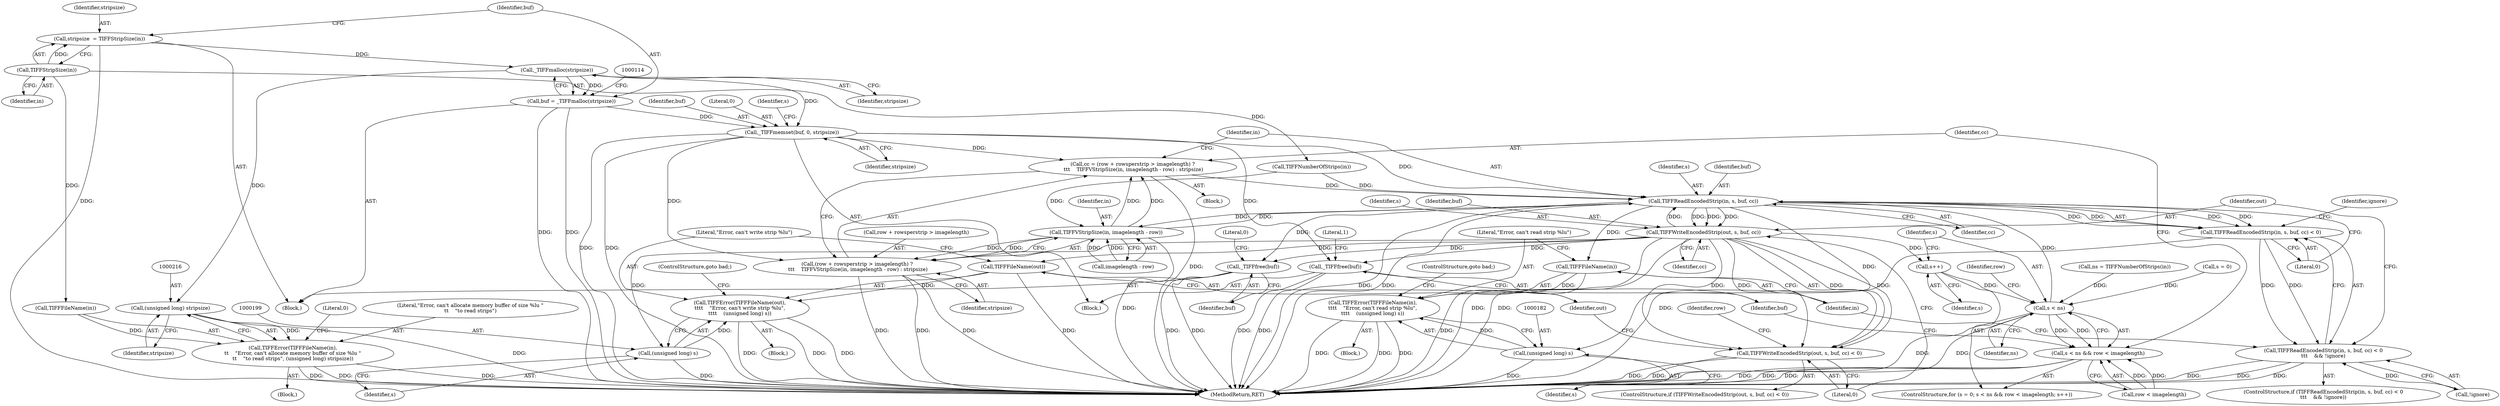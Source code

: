 digraph "0_libtiff_5397a417e61258c69209904e652a1f409ec3b9df@API" {
"1000111" [label="(Call,_TIFFmalloc(stripsize))"];
"1000104" [label="(Call,stripsize  = TIFFStripSize(in))"];
"1000106" [label="(Call,TIFFStripSize(in))"];
"1000109" [label="(Call,buf = _TIFFmalloc(stripsize))"];
"1000132" [label="(Call,_TIFFmemset(buf, 0, stripsize))"];
"1000151" [label="(Call,cc = (row + rowsperstrip > imagelength) ?\n \t\t\t    TIFFVStripSize(in, imagelength - row) : stripsize)"];
"1000168" [label="(Call,TIFFReadEncodedStrip(in, s, buf, cc))"];
"1000159" [label="(Call,TIFFVStripSize(in, imagelength - row))"];
"1000153" [label="(Call,(row + rowsperstrip > imagelength) ?\n \t\t\t    TIFFVStripSize(in, imagelength - row) : stripsize)"];
"1000167" [label="(Call,TIFFReadEncodedStrip(in, s, buf, cc) < 0)"];
"1000166" [label="(Call,TIFFReadEncodedStrip(in, s, buf, cc) < 0\n\t\t\t    && !ignore)"];
"1000178" [label="(Call,TIFFFileName(in))"];
"1000177" [label="(Call,TIFFError(TIFFFileName(in),\n\t\t\t\t    \"Error, can't read strip %lu\",\n\t\t\t\t    (unsigned long) s))"];
"1000181" [label="(Call,(unsigned long) s)"];
"1000187" [label="(Call,TIFFWriteEncodedStrip(out, s, buf, cc))"];
"1000147" [label="(Call,s++)"];
"1000141" [label="(Call,s < ns)"];
"1000140" [label="(Call,s < ns && row < imagelength)"];
"1000186" [label="(Call,TIFFWriteEncodedStrip(out, s, buf, cc) < 0)"];
"1000195" [label="(Call,TIFFFileName(out))"];
"1000194" [label="(Call,TIFFError(TIFFFileName(out),\n\t\t\t\t    \"Error, can't write strip %lu\",\n\t\t\t\t    (unsigned long) s))"];
"1000198" [label="(Call,(unsigned long) s)"];
"1000205" [label="(Call,_TIFFfree(buf))"];
"1000221" [label="(Call,_TIFFfree(buf))"];
"1000215" [label="(Call,(unsigned long) stripsize)"];
"1000211" [label="(Call,TIFFError(TIFFFileName(in),\n\t\t    \"Error, can't allocate memory buffer of size %lu \"\n\t\t    \"to read strips\", (unsigned long) stripsize))"];
"1000224" [label="(Literal,0)"];
"1000133" [label="(Identifier,buf)"];
"1000124" [label="(Call,ns = TIFFNumberOfStrips(in))"];
"1000177" [label="(Call,TIFFError(TIFFFileName(in),\n\t\t\t\t    \"Error, can't read strip %lu\",\n\t\t\t\t    (unsigned long) s))"];
"1000137" [label="(Call,s = 0)"];
"1000134" [label="(Literal,0)"];
"1000203" [label="(Identifier,row)"];
"1000166" [label="(Call,TIFFReadEncodedStrip(in, s, buf, cc) < 0\n\t\t\t    && !ignore)"];
"1000187" [label="(Call,TIFFWriteEncodedStrip(out, s, buf, cc))"];
"1000183" [label="(Identifier,s)"];
"1000201" [label="(ControlStructure,goto bad;)"];
"1000135" [label="(Identifier,stripsize)"];
"1000175" [label="(Identifier,ignore)"];
"1000180" [label="(Literal,\"Error, can't read strip %lu\")"];
"1000109" [label="(Call,buf = _TIFFmalloc(stripsize))"];
"1000132" [label="(Call,_TIFFmemset(buf, 0, stripsize))"];
"1000225" [label="(MethodReturn,RET)"];
"1000188" [label="(Identifier,out)"];
"1000172" [label="(Identifier,cc)"];
"1000179" [label="(Identifier,in)"];
"1000181" [label="(Call,(unsigned long) s)"];
"1000222" [label="(Identifier,buf)"];
"1000185" [label="(ControlStructure,if (TIFFWriteEncodedStrip(out, s, buf, cc) < 0))"];
"1000165" [label="(ControlStructure,if (TIFFReadEncodedStrip(in, s, buf, cc) < 0\n\t\t\t    && !ignore))"];
"1000173" [label="(Literal,0)"];
"1000194" [label="(Call,TIFFError(TIFFFileName(out),\n\t\t\t\t    \"Error, can't write strip %lu\",\n\t\t\t\t    (unsigned long) s))"];
"1000168" [label="(Call,TIFFReadEncodedStrip(in, s, buf, cc))"];
"1000152" [label="(Identifier,cc)"];
"1000212" [label="(Call,TIFFFileName(in))"];
"1000159" [label="(Call,TIFFVStripSize(in, imagelength - row))"];
"1000191" [label="(Identifier,cc)"];
"1000198" [label="(Call,(unsigned long) s)"];
"1000140" [label="(Call,s < ns && row < imagelength)"];
"1000105" [label="(Identifier,stripsize)"];
"1000217" [label="(Identifier,stripsize)"];
"1000138" [label="(Identifier,s)"];
"1000144" [label="(Call,row < imagelength)"];
"1000189" [label="(Identifier,s)"];
"1000107" [label="(Identifier,in)"];
"1000148" [label="(Identifier,s)"];
"1000102" [label="(Block,)"];
"1000153" [label="(Call,(row + rowsperstrip > imagelength) ?\n \t\t\t    TIFFVStripSize(in, imagelength - row) : stripsize)"];
"1000154" [label="(Call,row + rowsperstrip > imagelength)"];
"1000104" [label="(Call,stripsize  = TIFFStripSize(in))"];
"1000151" [label="(Call,cc = (row + rowsperstrip > imagelength) ?\n \t\t\t    TIFFVStripSize(in, imagelength - row) : stripsize)"];
"1000169" [label="(Identifier,in)"];
"1000143" [label="(Identifier,ns)"];
"1000190" [label="(Identifier,buf)"];
"1000161" [label="(Call,imagelength - row)"];
"1000141" [label="(Call,s < ns)"];
"1000200" [label="(Identifier,s)"];
"1000186" [label="(Call,TIFFWriteEncodedStrip(out, s, buf, cc) < 0)"];
"1000184" [label="(ControlStructure,goto bad;)"];
"1000195" [label="(Call,TIFFFileName(out))"];
"1000142" [label="(Identifier,s)"];
"1000110" [label="(Identifier,buf)"];
"1000211" [label="(Call,TIFFError(TIFFFileName(in),\n\t\t    \"Error, can't allocate memory buffer of size %lu \"\n\t\t    \"to read strips\", (unsigned long) stripsize))"];
"1000197" [label="(Literal,\"Error, can't write strip %lu\")"];
"1000126" [label="(Call,TIFFNumberOfStrips(in))"];
"1000176" [label="(Block,)"];
"1000170" [label="(Identifier,s)"];
"1000121" [label="(Block,)"];
"1000112" [label="(Identifier,stripsize)"];
"1000196" [label="(Identifier,out)"];
"1000149" [label="(Block,)"];
"1000147" [label="(Call,s++)"];
"1000193" [label="(Block,)"];
"1000192" [label="(Literal,0)"];
"1000210" [label="(Block,)"];
"1000164" [label="(Identifier,stripsize)"];
"1000174" [label="(Call,!ignore)"];
"1000219" [label="(Literal,0)"];
"1000145" [label="(Identifier,row)"];
"1000171" [label="(Identifier,buf)"];
"1000214" [label="(Literal,\"Error, can't allocate memory buffer of size %lu \"\n\t\t    \"to read strips\")"];
"1000178" [label="(Call,TIFFFileName(in))"];
"1000205" [label="(Call,_TIFFfree(buf))"];
"1000106" [label="(Call,TIFFStripSize(in))"];
"1000111" [label="(Call,_TIFFmalloc(stripsize))"];
"1000221" [label="(Call,_TIFFfree(buf))"];
"1000215" [label="(Call,(unsigned long) stripsize)"];
"1000206" [label="(Identifier,buf)"];
"1000208" [label="(Literal,1)"];
"1000160" [label="(Identifier,in)"];
"1000167" [label="(Call,TIFFReadEncodedStrip(in, s, buf, cc) < 0)"];
"1000136" [label="(ControlStructure,for (s = 0; s < ns && row < imagelength; s++))"];
"1000111" -> "1000109"  [label="AST: "];
"1000111" -> "1000112"  [label="CFG: "];
"1000112" -> "1000111"  [label="AST: "];
"1000109" -> "1000111"  [label="CFG: "];
"1000111" -> "1000109"  [label="DDG: "];
"1000104" -> "1000111"  [label="DDG: "];
"1000111" -> "1000132"  [label="DDG: "];
"1000111" -> "1000215"  [label="DDG: "];
"1000104" -> "1000102"  [label="AST: "];
"1000104" -> "1000106"  [label="CFG: "];
"1000105" -> "1000104"  [label="AST: "];
"1000106" -> "1000104"  [label="AST: "];
"1000110" -> "1000104"  [label="CFG: "];
"1000104" -> "1000225"  [label="DDG: "];
"1000106" -> "1000104"  [label="DDG: "];
"1000106" -> "1000107"  [label="CFG: "];
"1000107" -> "1000106"  [label="AST: "];
"1000106" -> "1000126"  [label="DDG: "];
"1000106" -> "1000212"  [label="DDG: "];
"1000109" -> "1000102"  [label="AST: "];
"1000110" -> "1000109"  [label="AST: "];
"1000114" -> "1000109"  [label="CFG: "];
"1000109" -> "1000225"  [label="DDG: "];
"1000109" -> "1000225"  [label="DDG: "];
"1000109" -> "1000132"  [label="DDG: "];
"1000132" -> "1000121"  [label="AST: "];
"1000132" -> "1000135"  [label="CFG: "];
"1000133" -> "1000132"  [label="AST: "];
"1000134" -> "1000132"  [label="AST: "];
"1000135" -> "1000132"  [label="AST: "];
"1000138" -> "1000132"  [label="CFG: "];
"1000132" -> "1000225"  [label="DDG: "];
"1000132" -> "1000225"  [label="DDG: "];
"1000132" -> "1000151"  [label="DDG: "];
"1000132" -> "1000153"  [label="DDG: "];
"1000132" -> "1000168"  [label="DDG: "];
"1000132" -> "1000205"  [label="DDG: "];
"1000151" -> "1000149"  [label="AST: "];
"1000151" -> "1000153"  [label="CFG: "];
"1000152" -> "1000151"  [label="AST: "];
"1000153" -> "1000151"  [label="AST: "];
"1000169" -> "1000151"  [label="CFG: "];
"1000151" -> "1000225"  [label="DDG: "];
"1000159" -> "1000151"  [label="DDG: "];
"1000159" -> "1000151"  [label="DDG: "];
"1000151" -> "1000168"  [label="DDG: "];
"1000168" -> "1000167"  [label="AST: "];
"1000168" -> "1000172"  [label="CFG: "];
"1000169" -> "1000168"  [label="AST: "];
"1000170" -> "1000168"  [label="AST: "];
"1000171" -> "1000168"  [label="AST: "];
"1000172" -> "1000168"  [label="AST: "];
"1000173" -> "1000168"  [label="CFG: "];
"1000168" -> "1000225"  [label="DDG: "];
"1000168" -> "1000225"  [label="DDG: "];
"1000168" -> "1000159"  [label="DDG: "];
"1000168" -> "1000167"  [label="DDG: "];
"1000168" -> "1000167"  [label="DDG: "];
"1000168" -> "1000167"  [label="DDG: "];
"1000168" -> "1000167"  [label="DDG: "];
"1000159" -> "1000168"  [label="DDG: "];
"1000126" -> "1000168"  [label="DDG: "];
"1000141" -> "1000168"  [label="DDG: "];
"1000187" -> "1000168"  [label="DDG: "];
"1000168" -> "1000178"  [label="DDG: "];
"1000168" -> "1000181"  [label="DDG: "];
"1000168" -> "1000187"  [label="DDG: "];
"1000168" -> "1000187"  [label="DDG: "];
"1000168" -> "1000187"  [label="DDG: "];
"1000168" -> "1000221"  [label="DDG: "];
"1000159" -> "1000153"  [label="AST: "];
"1000159" -> "1000161"  [label="CFG: "];
"1000160" -> "1000159"  [label="AST: "];
"1000161" -> "1000159"  [label="AST: "];
"1000153" -> "1000159"  [label="CFG: "];
"1000159" -> "1000225"  [label="DDG: "];
"1000159" -> "1000153"  [label="DDG: "];
"1000159" -> "1000153"  [label="DDG: "];
"1000126" -> "1000159"  [label="DDG: "];
"1000161" -> "1000159"  [label="DDG: "];
"1000161" -> "1000159"  [label="DDG: "];
"1000153" -> "1000164"  [label="CFG: "];
"1000154" -> "1000153"  [label="AST: "];
"1000164" -> "1000153"  [label="AST: "];
"1000153" -> "1000225"  [label="DDG: "];
"1000153" -> "1000225"  [label="DDG: "];
"1000153" -> "1000225"  [label="DDG: "];
"1000167" -> "1000166"  [label="AST: "];
"1000167" -> "1000173"  [label="CFG: "];
"1000173" -> "1000167"  [label="AST: "];
"1000175" -> "1000167"  [label="CFG: "];
"1000166" -> "1000167"  [label="CFG: "];
"1000167" -> "1000225"  [label="DDG: "];
"1000167" -> "1000166"  [label="DDG: "];
"1000167" -> "1000166"  [label="DDG: "];
"1000166" -> "1000165"  [label="AST: "];
"1000166" -> "1000174"  [label="CFG: "];
"1000174" -> "1000166"  [label="AST: "];
"1000179" -> "1000166"  [label="CFG: "];
"1000188" -> "1000166"  [label="CFG: "];
"1000166" -> "1000225"  [label="DDG: "];
"1000166" -> "1000225"  [label="DDG: "];
"1000166" -> "1000225"  [label="DDG: "];
"1000174" -> "1000166"  [label="DDG: "];
"1000178" -> "1000177"  [label="AST: "];
"1000178" -> "1000179"  [label="CFG: "];
"1000179" -> "1000178"  [label="AST: "];
"1000180" -> "1000178"  [label="CFG: "];
"1000178" -> "1000225"  [label="DDG: "];
"1000178" -> "1000177"  [label="DDG: "];
"1000177" -> "1000176"  [label="AST: "];
"1000177" -> "1000181"  [label="CFG: "];
"1000180" -> "1000177"  [label="AST: "];
"1000181" -> "1000177"  [label="AST: "];
"1000184" -> "1000177"  [label="CFG: "];
"1000177" -> "1000225"  [label="DDG: "];
"1000177" -> "1000225"  [label="DDG: "];
"1000177" -> "1000225"  [label="DDG: "];
"1000181" -> "1000177"  [label="DDG: "];
"1000181" -> "1000183"  [label="CFG: "];
"1000182" -> "1000181"  [label="AST: "];
"1000183" -> "1000181"  [label="AST: "];
"1000181" -> "1000225"  [label="DDG: "];
"1000187" -> "1000186"  [label="AST: "];
"1000187" -> "1000191"  [label="CFG: "];
"1000188" -> "1000187"  [label="AST: "];
"1000189" -> "1000187"  [label="AST: "];
"1000190" -> "1000187"  [label="AST: "];
"1000191" -> "1000187"  [label="AST: "];
"1000192" -> "1000187"  [label="CFG: "];
"1000187" -> "1000225"  [label="DDG: "];
"1000187" -> "1000225"  [label="DDG: "];
"1000187" -> "1000147"  [label="DDG: "];
"1000187" -> "1000186"  [label="DDG: "];
"1000187" -> "1000186"  [label="DDG: "];
"1000187" -> "1000186"  [label="DDG: "];
"1000187" -> "1000186"  [label="DDG: "];
"1000187" -> "1000195"  [label="DDG: "];
"1000187" -> "1000198"  [label="DDG: "];
"1000187" -> "1000205"  [label="DDG: "];
"1000187" -> "1000221"  [label="DDG: "];
"1000147" -> "1000136"  [label="AST: "];
"1000147" -> "1000148"  [label="CFG: "];
"1000148" -> "1000147"  [label="AST: "];
"1000142" -> "1000147"  [label="CFG: "];
"1000147" -> "1000141"  [label="DDG: "];
"1000141" -> "1000140"  [label="AST: "];
"1000141" -> "1000143"  [label="CFG: "];
"1000142" -> "1000141"  [label="AST: "];
"1000143" -> "1000141"  [label="AST: "];
"1000145" -> "1000141"  [label="CFG: "];
"1000140" -> "1000141"  [label="CFG: "];
"1000141" -> "1000225"  [label="DDG: "];
"1000141" -> "1000225"  [label="DDG: "];
"1000141" -> "1000140"  [label="DDG: "];
"1000141" -> "1000140"  [label="DDG: "];
"1000137" -> "1000141"  [label="DDG: "];
"1000124" -> "1000141"  [label="DDG: "];
"1000140" -> "1000136"  [label="AST: "];
"1000140" -> "1000144"  [label="CFG: "];
"1000144" -> "1000140"  [label="AST: "];
"1000152" -> "1000140"  [label="CFG: "];
"1000206" -> "1000140"  [label="CFG: "];
"1000140" -> "1000225"  [label="DDG: "];
"1000140" -> "1000225"  [label="DDG: "];
"1000140" -> "1000225"  [label="DDG: "];
"1000144" -> "1000140"  [label="DDG: "];
"1000144" -> "1000140"  [label="DDG: "];
"1000186" -> "1000185"  [label="AST: "];
"1000186" -> "1000192"  [label="CFG: "];
"1000192" -> "1000186"  [label="AST: "];
"1000196" -> "1000186"  [label="CFG: "];
"1000203" -> "1000186"  [label="CFG: "];
"1000186" -> "1000225"  [label="DDG: "];
"1000186" -> "1000225"  [label="DDG: "];
"1000195" -> "1000194"  [label="AST: "];
"1000195" -> "1000196"  [label="CFG: "];
"1000196" -> "1000195"  [label="AST: "];
"1000197" -> "1000195"  [label="CFG: "];
"1000195" -> "1000225"  [label="DDG: "];
"1000195" -> "1000194"  [label="DDG: "];
"1000194" -> "1000193"  [label="AST: "];
"1000194" -> "1000198"  [label="CFG: "];
"1000197" -> "1000194"  [label="AST: "];
"1000198" -> "1000194"  [label="AST: "];
"1000201" -> "1000194"  [label="CFG: "];
"1000194" -> "1000225"  [label="DDG: "];
"1000194" -> "1000225"  [label="DDG: "];
"1000194" -> "1000225"  [label="DDG: "];
"1000198" -> "1000194"  [label="DDG: "];
"1000198" -> "1000200"  [label="CFG: "];
"1000199" -> "1000198"  [label="AST: "];
"1000200" -> "1000198"  [label="AST: "];
"1000198" -> "1000225"  [label="DDG: "];
"1000205" -> "1000121"  [label="AST: "];
"1000205" -> "1000206"  [label="CFG: "];
"1000206" -> "1000205"  [label="AST: "];
"1000208" -> "1000205"  [label="CFG: "];
"1000205" -> "1000225"  [label="DDG: "];
"1000205" -> "1000225"  [label="DDG: "];
"1000221" -> "1000102"  [label="AST: "];
"1000221" -> "1000222"  [label="CFG: "];
"1000222" -> "1000221"  [label="AST: "];
"1000224" -> "1000221"  [label="CFG: "];
"1000221" -> "1000225"  [label="DDG: "];
"1000221" -> "1000225"  [label="DDG: "];
"1000215" -> "1000211"  [label="AST: "];
"1000215" -> "1000217"  [label="CFG: "];
"1000216" -> "1000215"  [label="AST: "];
"1000217" -> "1000215"  [label="AST: "];
"1000211" -> "1000215"  [label="CFG: "];
"1000215" -> "1000225"  [label="DDG: "];
"1000215" -> "1000211"  [label="DDG: "];
"1000211" -> "1000210"  [label="AST: "];
"1000212" -> "1000211"  [label="AST: "];
"1000214" -> "1000211"  [label="AST: "];
"1000219" -> "1000211"  [label="CFG: "];
"1000211" -> "1000225"  [label="DDG: "];
"1000211" -> "1000225"  [label="DDG: "];
"1000211" -> "1000225"  [label="DDG: "];
"1000212" -> "1000211"  [label="DDG: "];
}

